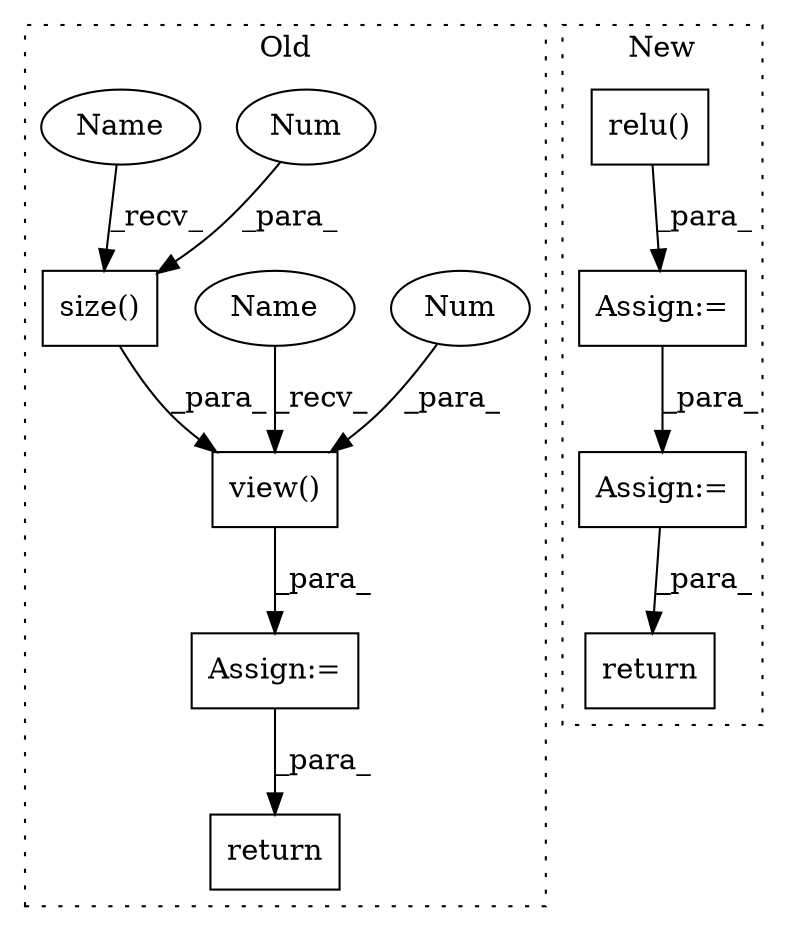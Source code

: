 digraph G {
subgraph cluster0 {
1 [label="view()" a="75" s="7080,7100" l="7,1" shape="box"];
3 [label="Num" a="76" s="7098" l="2" shape="ellipse"];
4 [label="Assign:=" a="68" s="7111" l="3" shape="box"];
7 [label="size()" a="75" s="7087,7095" l="7,1" shape="box"];
8 [label="Num" a="76" s="7094" l="1" shape="ellipse"];
10 [label="return" a="93" s="7134" l="7" shape="box"];
11 [label="Name" a="87" s="7080" l="1" shape="ellipse"];
12 [label="Name" a="87" s="7087" l="1" shape="ellipse"];
label = "Old";
style="dotted";
}
subgraph cluster1 {
2 [label="relu()" a="75" s="5932,5962" l="7,1" shape="box"];
5 [label="Assign:=" a="68" s="6174" l="3" shape="box"];
6 [label="Assign:=" a="68" s="6099" l="3" shape="box"];
9 [label="return" a="93" s="6202" l="7" shape="box"];
label = "New";
style="dotted";
}
1 -> 4 [label="_para_"];
2 -> 6 [label="_para_"];
3 -> 1 [label="_para_"];
4 -> 10 [label="_para_"];
5 -> 9 [label="_para_"];
6 -> 5 [label="_para_"];
7 -> 1 [label="_para_"];
8 -> 7 [label="_para_"];
11 -> 1 [label="_recv_"];
12 -> 7 [label="_recv_"];
}
